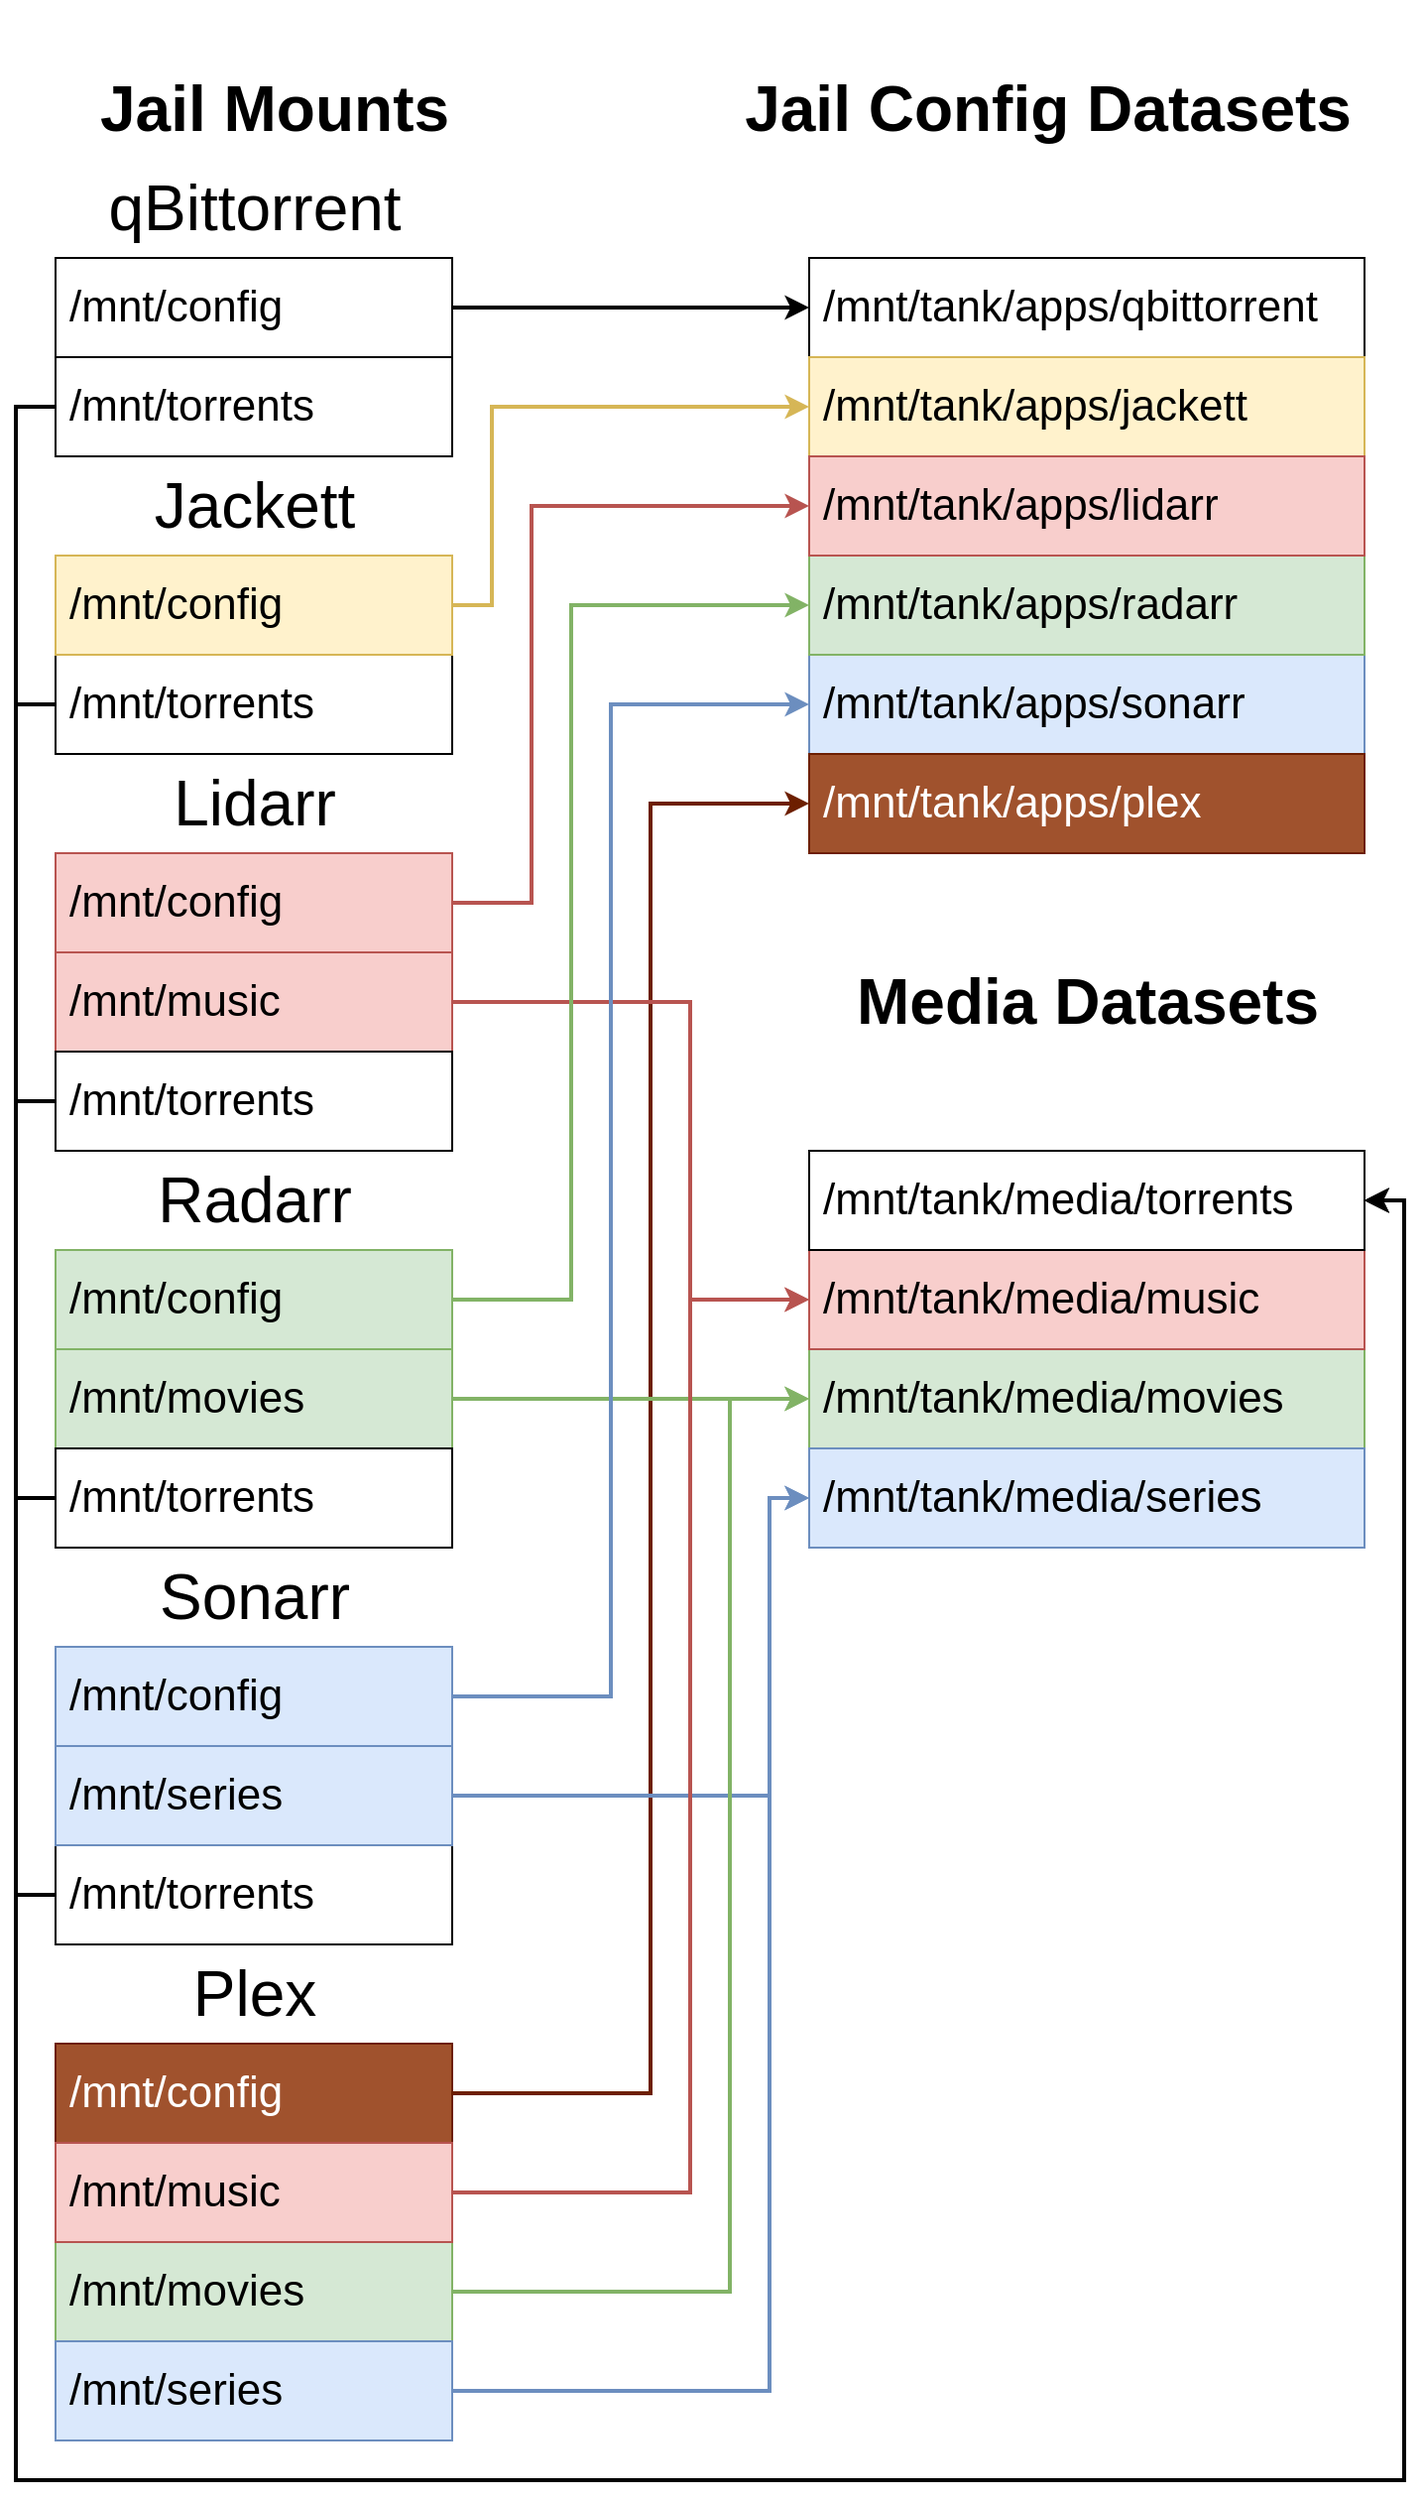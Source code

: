 <mxfile version="15.7.3" type="device"><diagram id="tQLlSzCKNwXCAiw7vB_a" name="Page-1"><mxGraphModel dx="1952" dy="2125" grid="1" gridSize="10" guides="1" tooltips="1" connect="1" arrows="1" fold="1" page="1" pageScale="1" pageWidth="850" pageHeight="1100" math="0" shadow="0"><root><mxCell id="0"/><mxCell id="1" parent="0"/><mxCell id="OCDmKXTVgzYtPHyNGris-118" style="edgeStyle=orthogonalEdgeStyle;rounded=0;orthogonalLoop=1;jettySize=auto;html=1;exitX=1;exitY=0.5;exitDx=0;exitDy=0;entryX=0;entryY=0.5;entryDx=0;entryDy=0;fontSize=20;strokeWidth=2;fillColor=#a0522d;strokeColor=#6D1F00;" parent="1" source="OCDmKXTVgzYtPHyNGris-112" target="OCDmKXTVgzYtPHyNGris-109" edge="1"><mxGeometry relative="1" as="geometry"><Array as="points"><mxPoint x="320" y="955"/><mxPoint x="320" y="305"/></Array></mxGeometry></mxCell><mxCell id="OCDmKXTVgzYtPHyNGris-8" value="/mnt/tank/media/movies" style="rounded=0;whiteSpace=wrap;html=1;fontSize=22;align=left;spacingLeft=5;fillColor=#d5e8d4;strokeColor=#82b366;" parent="1" vertex="1"><mxGeometry x="400" y="580" width="280" height="50" as="geometry"/></mxCell><mxCell id="OCDmKXTVgzYtPHyNGris-9" value="/mnt/tank/media/music" style="rounded=0;whiteSpace=wrap;html=1;fontSize=22;align=left;spacingLeft=5;fillColor=#f8cecc;strokeColor=#b85450;" parent="1" vertex="1"><mxGeometry x="400" y="530" width="280" height="50" as="geometry"/></mxCell><mxCell id="OCDmKXTVgzYtPHyNGris-16" value="/mnt/tank/apps/qbittorrent" style="rounded=0;whiteSpace=wrap;html=1;fontSize=22;align=left;spacingLeft=5;" parent="1" vertex="1"><mxGeometry x="400" y="30" width="280" height="50" as="geometry"/></mxCell><mxCell id="OCDmKXTVgzYtPHyNGris-17" value="/mnt/tank/apps/jackett" style="rounded=0;whiteSpace=wrap;html=1;fontSize=22;align=left;spacingLeft=5;fillColor=#fff2cc;strokeColor=#d6b656;" parent="1" vertex="1"><mxGeometry x="400" y="80" width="280" height="50" as="geometry"/></mxCell><mxCell id="OCDmKXTVgzYtPHyNGris-19" value="/mnt/tank/media/torrents" style="rounded=0;whiteSpace=wrap;html=1;fontSize=22;align=left;spacingLeft=5;" parent="1" vertex="1"><mxGeometry x="400" y="480" width="280" height="50" as="geometry"/></mxCell><mxCell id="OCDmKXTVgzYtPHyNGris-20" value="/mnt/tank/apps/sonarr" style="rounded=0;whiteSpace=wrap;html=1;fontSize=22;align=left;spacingLeft=5;fillColor=#dae8fc;strokeColor=#6c8ebf;" parent="1" vertex="1"><mxGeometry x="400" y="230" width="280" height="50" as="geometry"/></mxCell><mxCell id="OCDmKXTVgzYtPHyNGris-21" value="/mnt/tank/apps/radarr" style="rounded=0;whiteSpace=wrap;html=1;fontSize=22;align=left;spacingLeft=5;fillColor=#d5e8d4;strokeColor=#82b366;" parent="1" vertex="1"><mxGeometry x="400" y="180" width="280" height="50" as="geometry"/></mxCell><mxCell id="OCDmKXTVgzYtPHyNGris-22" value="/mnt/tank/media/series" style="rounded=0;whiteSpace=wrap;html=1;fontSize=22;align=left;spacingLeft=5;fillColor=#dae8fc;strokeColor=#6c8ebf;" parent="1" vertex="1"><mxGeometry x="400" y="630" width="280" height="50" as="geometry"/></mxCell><mxCell id="OCDmKXTVgzYtPHyNGris-52" style="edgeStyle=orthogonalEdgeStyle;rounded=0;orthogonalLoop=1;jettySize=auto;html=1;exitX=0;exitY=0.5;exitDx=0;exitDy=0;fontSize=22;entryX=1;entryY=0.5;entryDx=0;entryDy=0;strokeWidth=2;" parent="1" source="OCDmKXTVgzYtPHyNGris-84" target="OCDmKXTVgzYtPHyNGris-19" edge="1"><mxGeometry relative="1" as="geometry"><mxPoint x="20" y="105" as="sourcePoint"/><mxPoint x="860" y="510" as="targetPoint"/><Array as="points"><mxPoint y="105"/><mxPoint y="1150"/><mxPoint x="700" y="1150"/><mxPoint x="700" y="505"/></Array></mxGeometry></mxCell><mxCell id="OCDmKXTVgzYtPHyNGris-53" style="edgeStyle=orthogonalEdgeStyle;rounded=0;orthogonalLoop=1;jettySize=auto;html=1;exitX=0;exitY=0.5;exitDx=0;exitDy=0;fontSize=22;entryX=1;entryY=0.5;entryDx=0;entryDy=0;strokeWidth=2;" parent="1" source="OCDmKXTVgzYtPHyNGris-86" target="OCDmKXTVgzYtPHyNGris-19" edge="1"><mxGeometry relative="1" as="geometry"><mxPoint x="890" y="510" as="targetPoint"/><mxPoint x="20" y="455" as="sourcePoint"/><Array as="points"><mxPoint y="455"/><mxPoint y="1150"/><mxPoint x="700" y="1150"/><mxPoint x="700" y="505"/></Array></mxGeometry></mxCell><mxCell id="OCDmKXTVgzYtPHyNGris-54" style="edgeStyle=orthogonalEdgeStyle;rounded=0;orthogonalLoop=1;jettySize=auto;html=1;entryX=1;entryY=0.5;entryDx=0;entryDy=0;fontSize=22;exitX=0;exitY=0.5;exitDx=0;exitDy=0;strokeWidth=2;" parent="1" source="OCDmKXTVgzYtPHyNGris-82" target="OCDmKXTVgzYtPHyNGris-19" edge="1"><mxGeometry relative="1" as="geometry"><mxPoint x="20" y="255" as="sourcePoint"/><Array as="points"><mxPoint y="255"/><mxPoint y="1150"/><mxPoint x="700" y="1150"/><mxPoint x="700" y="505"/></Array></mxGeometry></mxCell><mxCell id="OCDmKXTVgzYtPHyNGris-56" style="edgeStyle=orthogonalEdgeStyle;rounded=0;orthogonalLoop=1;jettySize=auto;html=1;entryX=1;entryY=0.5;entryDx=0;entryDy=0;fontSize=22;exitX=0;exitY=0.5;exitDx=0;exitDy=0;strokeWidth=2;" parent="1" source="OCDmKXTVgzYtPHyNGris-90" target="OCDmKXTVgzYtPHyNGris-19" edge="1"><mxGeometry relative="1" as="geometry"><mxPoint x="20" y="855" as="sourcePoint"/><Array as="points"><mxPoint y="855"/><mxPoint y="1150"/><mxPoint x="700" y="1150"/><mxPoint x="700" y="505"/></Array></mxGeometry></mxCell><mxCell id="OCDmKXTVgzYtPHyNGris-28" value="/mnt/tank/apps/lidarr" style="rounded=0;whiteSpace=wrap;html=1;fontSize=22;align=left;spacingLeft=5;fillColor=#f8cecc;strokeColor=#b85450;" parent="1" vertex="1"><mxGeometry x="400" y="130" width="280" height="50" as="geometry"/></mxCell><mxCell id="OCDmKXTVgzYtPHyNGris-41" style="edgeStyle=orthogonalEdgeStyle;rounded=0;orthogonalLoop=1;jettySize=auto;html=1;exitX=1;exitY=0.5;exitDx=0;exitDy=0;entryX=0;entryY=0.5;entryDx=0;entryDy=0;fontSize=22;fillColor=#f8cecc;strokeColor=#b85450;strokeWidth=2;" parent="1" source="OCDmKXTVgzYtPHyNGris-81" target="OCDmKXTVgzYtPHyNGris-28" edge="1"><mxGeometry relative="1" as="geometry"><mxPoint x="330" y="355" as="sourcePoint"/><Array as="points"><mxPoint x="260" y="355"/><mxPoint x="260" y="155"/></Array></mxGeometry></mxCell><mxCell id="OCDmKXTVgzYtPHyNGris-50" style="edgeStyle=orthogonalEdgeStyle;rounded=0;orthogonalLoop=1;jettySize=auto;html=1;entryX=0;entryY=0.5;entryDx=0;entryDy=0;fontSize=22;fillColor=#f8cecc;strokeColor=#b85450;exitX=1;exitY=0.5;exitDx=0;exitDy=0;strokeWidth=2;" parent="1" source="OCDmKXTVgzYtPHyNGris-80" target="OCDmKXTVgzYtPHyNGris-9" edge="1"><mxGeometry relative="1" as="geometry"><mxPoint x="330" y="405" as="sourcePoint"/><Array as="points"><mxPoint x="340" y="405"/><mxPoint x="340" y="555"/></Array></mxGeometry></mxCell><mxCell id="OCDmKXTVgzYtPHyNGris-40" style="edgeStyle=orthogonalEdgeStyle;rounded=0;orthogonalLoop=1;jettySize=auto;html=1;exitX=1;exitY=0.5;exitDx=0;exitDy=0;entryX=0;entryY=0.5;entryDx=0;entryDy=0;fontSize=22;fillColor=#fff2cc;strokeColor=#d6b656;strokeWidth=2;" parent="1" source="OCDmKXTVgzYtPHyNGris-83" target="OCDmKXTVgzYtPHyNGris-17" edge="1"><mxGeometry relative="1" as="geometry"><mxPoint x="330" y="205" as="sourcePoint"/><Array as="points"><mxPoint x="240" y="205"/><mxPoint x="240" y="105"/></Array></mxGeometry></mxCell><mxCell id="OCDmKXTVgzYtPHyNGris-39" style="edgeStyle=orthogonalEdgeStyle;rounded=0;orthogonalLoop=1;jettySize=auto;html=1;exitX=1;exitY=0.5;exitDx=0;exitDy=0;entryX=0;entryY=0.5;entryDx=0;entryDy=0;fontSize=22;strokeWidth=2;" parent="1" source="OCDmKXTVgzYtPHyNGris-85" target="OCDmKXTVgzYtPHyNGris-16" edge="1"><mxGeometry relative="1" as="geometry"><mxPoint x="330" y="55" as="sourcePoint"/></mxGeometry></mxCell><mxCell id="OCDmKXTVgzYtPHyNGris-42" style="edgeStyle=orthogonalEdgeStyle;rounded=0;orthogonalLoop=1;jettySize=auto;html=1;exitX=1;exitY=0.5;exitDx=0;exitDy=0;entryX=0;entryY=0.5;entryDx=0;entryDy=0;fontSize=22;fillColor=#d5e8d4;strokeColor=#82b366;strokeWidth=2;" parent="1" source="OCDmKXTVgzYtPHyNGris-87" target="OCDmKXTVgzYtPHyNGris-21" edge="1"><mxGeometry relative="1" as="geometry"><mxPoint x="330" y="555" as="sourcePoint"/><Array as="points"><mxPoint x="280" y="555"/><mxPoint x="280" y="205"/></Array></mxGeometry></mxCell><mxCell id="OCDmKXTVgzYtPHyNGris-49" style="edgeStyle=orthogonalEdgeStyle;rounded=0;orthogonalLoop=1;jettySize=auto;html=1;exitX=1;exitY=0.5;exitDx=0;exitDy=0;entryX=0;entryY=0.5;entryDx=0;entryDy=0;fontSize=22;fillColor=#d5e8d4;strokeColor=#82b366;strokeWidth=2;" parent="1" source="OCDmKXTVgzYtPHyNGris-88" target="OCDmKXTVgzYtPHyNGris-8" edge="1"><mxGeometry relative="1" as="geometry"><mxPoint x="330" y="605" as="sourcePoint"/></mxGeometry></mxCell><mxCell id="OCDmKXTVgzYtPHyNGris-43" style="edgeStyle=orthogonalEdgeStyle;rounded=0;orthogonalLoop=1;jettySize=auto;html=1;exitX=1;exitY=0.5;exitDx=0;exitDy=0;entryX=0;entryY=0.5;entryDx=0;entryDy=0;fontSize=22;fillColor=#dae8fc;strokeColor=#6c8ebf;strokeWidth=2;" parent="1" source="OCDmKXTVgzYtPHyNGris-92" target="OCDmKXTVgzYtPHyNGris-20" edge="1"><mxGeometry relative="1" as="geometry"><mxPoint x="330" y="755" as="sourcePoint"/><Array as="points"><mxPoint x="300" y="755"/><mxPoint x="300" y="255"/></Array></mxGeometry></mxCell><mxCell id="OCDmKXTVgzYtPHyNGris-48" style="edgeStyle=orthogonalEdgeStyle;rounded=0;orthogonalLoop=1;jettySize=auto;html=1;exitX=1;exitY=0.5;exitDx=0;exitDy=0;entryX=0;entryY=0.5;entryDx=0;entryDy=0;fontSize=22;fillColor=#dae8fc;strokeColor=#6c8ebf;strokeWidth=2;" parent="1" source="OCDmKXTVgzYtPHyNGris-91" target="OCDmKXTVgzYtPHyNGris-22" edge="1"><mxGeometry relative="1" as="geometry"><mxPoint x="330" y="805" as="sourcePoint"/><Array as="points"><mxPoint x="380" y="805"/><mxPoint x="380" y="655"/></Array></mxGeometry></mxCell><mxCell id="OCDmKXTVgzYtPHyNGris-55" style="edgeStyle=orthogonalEdgeStyle;rounded=0;orthogonalLoop=1;jettySize=auto;html=1;exitX=0;exitY=0.5;exitDx=0;exitDy=0;entryX=1;entryY=0.5;entryDx=0;entryDy=0;fontSize=22;strokeWidth=2;" parent="1" source="OCDmKXTVgzYtPHyNGris-89" target="OCDmKXTVgzYtPHyNGris-19" edge="1"><mxGeometry relative="1" as="geometry"><mxPoint x="20" y="655" as="sourcePoint"/><Array as="points"><mxPoint y="655"/><mxPoint y="1150"/><mxPoint x="700" y="1150"/><mxPoint x="700" y="505"/></Array></mxGeometry></mxCell><mxCell id="OCDmKXTVgzYtPHyNGris-57" value="&lt;p style=&quot;font-size: 32px&quot;&gt;qBittorrent&lt;/p&gt;" style="text;html=1;resizable=0;autosize=1;align=center;verticalAlign=middle;points=[];fillColor=none;strokeColor=none;rounded=0;fontSize=32;" parent="1" vertex="1"><mxGeometry x="40" y="-50" width="160" height="110" as="geometry"/></mxCell><mxCell id="OCDmKXTVgzYtPHyNGris-58" value="&lt;p style=&quot;font-size: 32px&quot;&gt;Jail Config Datasets&lt;/p&gt;" style="text;html=1;resizable=0;autosize=1;align=center;verticalAlign=middle;points=[];fillColor=none;strokeColor=none;rounded=0;fontSize=32;fontStyle=1" parent="1" vertex="1"><mxGeometry x="360" y="-100" width="320" height="110" as="geometry"/></mxCell><mxCell id="OCDmKXTVgzYtPHyNGris-59" value="&lt;p style=&quot;font-size: 32px&quot;&gt;Media Datasets&lt;/p&gt;" style="text;html=1;resizable=0;autosize=1;align=center;verticalAlign=middle;points=[];fillColor=none;strokeColor=none;rounded=0;fontSize=32;fontStyle=1" parent="1" vertex="1"><mxGeometry x="415" y="350" width="250" height="110" as="geometry"/></mxCell><mxCell id="OCDmKXTVgzYtPHyNGris-80" value="/mnt/music" style="rounded=0;whiteSpace=wrap;html=1;fontSize=22;align=left;spacingLeft=5;fillColor=#f8cecc;strokeColor=#b85450;" parent="1" vertex="1"><mxGeometry x="20" y="380" width="200" height="50" as="geometry"/></mxCell><mxCell id="OCDmKXTVgzYtPHyNGris-81" value="/mnt/config" style="rounded=0;whiteSpace=wrap;html=1;fontSize=22;align=left;spacingLeft=5;fillColor=#f8cecc;strokeColor=#b85450;" parent="1" vertex="1"><mxGeometry x="20" y="330" width="200" height="50" as="geometry"/></mxCell><mxCell id="OCDmKXTVgzYtPHyNGris-82" value="/mnt/torrents" style="rounded=0;whiteSpace=wrap;html=1;fontSize=22;align=left;spacingLeft=5;" parent="1" vertex="1"><mxGeometry x="20" y="230" width="200" height="50" as="geometry"/></mxCell><mxCell id="OCDmKXTVgzYtPHyNGris-83" value="/mnt/config" style="rounded=0;whiteSpace=wrap;html=1;fontSize=22;align=left;spacingLeft=5;fillColor=#fff2cc;strokeColor=#d6b656;" parent="1" vertex="1"><mxGeometry x="20" y="180" width="200" height="50" as="geometry"/></mxCell><mxCell id="OCDmKXTVgzYtPHyNGris-84" value="/mnt/torrents" style="rounded=0;whiteSpace=wrap;html=1;fontSize=22;align=left;spacingLeft=5;" parent="1" vertex="1"><mxGeometry x="20" y="80" width="200" height="50" as="geometry"/></mxCell><mxCell id="OCDmKXTVgzYtPHyNGris-85" value="/mnt/config" style="rounded=0;whiteSpace=wrap;html=1;fontSize=22;align=left;spacingLeft=5;" parent="1" vertex="1"><mxGeometry x="20" y="30" width="200" height="50" as="geometry"/></mxCell><mxCell id="OCDmKXTVgzYtPHyNGris-86" value="/mnt/torrents" style="rounded=0;whiteSpace=wrap;html=1;fontSize=22;align=left;spacingLeft=5;" parent="1" vertex="1"><mxGeometry x="20" y="430" width="200" height="50" as="geometry"/></mxCell><mxCell id="OCDmKXTVgzYtPHyNGris-87" value="/mnt/config" style="rounded=0;whiteSpace=wrap;html=1;fontSize=22;align=left;spacingLeft=5;fillColor=#d5e8d4;strokeColor=#82b366;" parent="1" vertex="1"><mxGeometry x="20" y="530" width="200" height="50" as="geometry"/></mxCell><mxCell id="OCDmKXTVgzYtPHyNGris-88" value="/mnt/movies" style="rounded=0;whiteSpace=wrap;html=1;fontSize=22;align=left;spacingLeft=5;fillColor=#d5e8d4;strokeColor=#82b366;" parent="1" vertex="1"><mxGeometry x="20" y="580" width="200" height="50" as="geometry"/></mxCell><mxCell id="OCDmKXTVgzYtPHyNGris-89" value="/mnt/torrents" style="rounded=0;whiteSpace=wrap;html=1;fontSize=22;align=left;spacingLeft=5;" parent="1" vertex="1"><mxGeometry x="20" y="630" width="200" height="50" as="geometry"/></mxCell><mxCell id="OCDmKXTVgzYtPHyNGris-90" value="/mnt/torrents" style="rounded=0;whiteSpace=wrap;html=1;fontSize=22;align=left;spacingLeft=5;" parent="1" vertex="1"><mxGeometry x="20" y="830" width="200" height="50" as="geometry"/></mxCell><mxCell id="OCDmKXTVgzYtPHyNGris-91" value="/mnt/series" style="rounded=0;whiteSpace=wrap;html=1;fontSize=22;align=left;spacingLeft=5;fillColor=#dae8fc;strokeColor=#6c8ebf;" parent="1" vertex="1"><mxGeometry x="20" y="780" width="200" height="50" as="geometry"/></mxCell><mxCell id="OCDmKXTVgzYtPHyNGris-92" value="/mnt/config" style="rounded=0;whiteSpace=wrap;html=1;fontSize=22;align=left;spacingLeft=5;fillColor=#dae8fc;strokeColor=#6c8ebf;" parent="1" vertex="1"><mxGeometry x="20" y="730" width="200" height="50" as="geometry"/></mxCell><mxCell id="OCDmKXTVgzYtPHyNGris-104" value="&lt;p style=&quot;font-size: 32px&quot;&gt;Jail Mounts&lt;/p&gt;" style="text;html=1;resizable=0;autosize=1;align=center;verticalAlign=middle;points=[];fillColor=none;strokeColor=none;rounded=0;fontSize=32;fontStyle=1" parent="1" vertex="1"><mxGeometry x="35" y="-100" width="190" height="110" as="geometry"/></mxCell><mxCell id="OCDmKXTVgzYtPHyNGris-105" value="&lt;p style=&quot;font-size: 32px&quot;&gt;Jackett&lt;/p&gt;" style="text;html=1;resizable=0;autosize=1;align=center;verticalAlign=middle;points=[];fillColor=none;strokeColor=none;rounded=0;fontSize=32;" parent="1" vertex="1"><mxGeometry x="60" y="100" width="120" height="110" as="geometry"/></mxCell><mxCell id="OCDmKXTVgzYtPHyNGris-106" value="&lt;p style=&quot;font-size: 32px&quot;&gt;Lidarr&lt;/p&gt;" style="text;html=1;resizable=0;autosize=1;align=center;verticalAlign=middle;points=[];fillColor=none;strokeColor=none;rounded=0;fontSize=32;" parent="1" vertex="1"><mxGeometry x="70" y="250" width="100" height="110" as="geometry"/></mxCell><mxCell id="OCDmKXTVgzYtPHyNGris-107" value="&lt;p style=&quot;font-size: 32px&quot;&gt;Radarr&lt;/p&gt;" style="text;html=1;resizable=0;autosize=1;align=center;verticalAlign=middle;points=[];fillColor=none;strokeColor=none;rounded=0;fontSize=32;" parent="1" vertex="1"><mxGeometry x="65" y="450" width="110" height="110" as="geometry"/></mxCell><mxCell id="OCDmKXTVgzYtPHyNGris-108" value="&lt;p style=&quot;font-size: 32px&quot;&gt;Sonarr&lt;/p&gt;" style="text;html=1;resizable=0;autosize=1;align=center;verticalAlign=middle;points=[];fillColor=none;strokeColor=none;rounded=0;fontSize=32;" parent="1" vertex="1"><mxGeometry x="65" y="650" width="110" height="110" as="geometry"/></mxCell><mxCell id="OCDmKXTVgzYtPHyNGris-109" value="/mnt/tank/apps/plex" style="rounded=0;whiteSpace=wrap;html=1;fontSize=22;align=left;spacingLeft=5;fillColor=#a0522d;strokeColor=#6D1F00;fontColor=#ffffff;" parent="1" vertex="1"><mxGeometry x="400" y="280" width="280" height="50" as="geometry"/></mxCell><mxCell id="OCDmKXTVgzYtPHyNGris-112" value="/mnt/config" style="rounded=0;whiteSpace=wrap;html=1;fontSize=22;align=left;spacingLeft=5;fillColor=#a0522d;strokeColor=#6D1F00;fontColor=#ffffff;" parent="1" vertex="1"><mxGeometry x="20" y="930" width="200" height="50" as="geometry"/></mxCell><mxCell id="OCDmKXTVgzYtPHyNGris-113" value="&lt;p style=&quot;font-size: 32px&quot;&gt;Plex&lt;/p&gt;" style="text;html=1;resizable=0;autosize=1;align=center;verticalAlign=middle;points=[];fillColor=none;strokeColor=none;rounded=0;fontSize=32;" parent="1" vertex="1"><mxGeometry x="80" y="850" width="80" height="110" as="geometry"/></mxCell><mxCell id="OCDmKXTVgzYtPHyNGris-116" style="edgeStyle=orthogonalEdgeStyle;rounded=0;orthogonalLoop=1;jettySize=auto;html=1;exitX=1;exitY=0.5;exitDx=0;exitDy=0;entryX=0;entryY=0.5;entryDx=0;entryDy=0;fontSize=20;strokeWidth=2;fillColor=#d5e8d4;strokeColor=#82b366;" parent="1" source="OCDmKXTVgzYtPHyNGris-114" target="OCDmKXTVgzYtPHyNGris-8" edge="1"><mxGeometry relative="1" as="geometry"><Array as="points"><mxPoint x="360" y="1055"/><mxPoint x="360" y="605"/></Array></mxGeometry></mxCell><mxCell id="OCDmKXTVgzYtPHyNGris-114" value="/mnt/movies" style="rounded=0;whiteSpace=wrap;html=1;fontSize=22;align=left;spacingLeft=5;fillColor=#d5e8d4;strokeColor=#82b366;" parent="1" vertex="1"><mxGeometry x="20" y="1030" width="200" height="50" as="geometry"/></mxCell><mxCell id="OCDmKXTVgzYtPHyNGris-117" style="edgeStyle=orthogonalEdgeStyle;rounded=0;orthogonalLoop=1;jettySize=auto;html=1;exitX=1;exitY=0.5;exitDx=0;exitDy=0;entryX=0;entryY=0.5;entryDx=0;entryDy=0;fontSize=20;strokeWidth=2;fillColor=#dae8fc;strokeColor=#6c8ebf;" parent="1" source="OCDmKXTVgzYtPHyNGris-115" target="OCDmKXTVgzYtPHyNGris-22" edge="1"><mxGeometry relative="1" as="geometry"><Array as="points"><mxPoint x="380" y="1105"/><mxPoint x="380" y="655"/></Array></mxGeometry></mxCell><mxCell id="OCDmKXTVgzYtPHyNGris-115" value="/mnt/series" style="rounded=0;whiteSpace=wrap;html=1;fontSize=22;align=left;spacingLeft=5;fillColor=#dae8fc;strokeColor=#6c8ebf;" parent="1" vertex="1"><mxGeometry x="20" y="1080" width="200" height="50" as="geometry"/></mxCell><mxCell id="DSWKLVNtsocaTBY8U_X3-3" style="edgeStyle=orthogonalEdgeStyle;rounded=0;orthogonalLoop=1;jettySize=auto;html=1;exitX=1;exitY=0.5;exitDx=0;exitDy=0;entryX=0;entryY=0.5;entryDx=0;entryDy=0;fillColor=#f8cecc;strokeColor=#b85450;strokeWidth=2;" edge="1" parent="1" source="DSWKLVNtsocaTBY8U_X3-1" target="OCDmKXTVgzYtPHyNGris-9"><mxGeometry relative="1" as="geometry"><Array as="points"><mxPoint x="340" y="1005"/><mxPoint x="340" y="555"/></Array></mxGeometry></mxCell><mxCell id="DSWKLVNtsocaTBY8U_X3-1" value="/mnt/music" style="rounded=0;whiteSpace=wrap;html=1;fontSize=22;align=left;spacingLeft=5;fillColor=#f8cecc;strokeColor=#b85450;" vertex="1" parent="1"><mxGeometry x="20" y="980" width="200" height="50" as="geometry"/></mxCell></root></mxGraphModel></diagram></mxfile>
